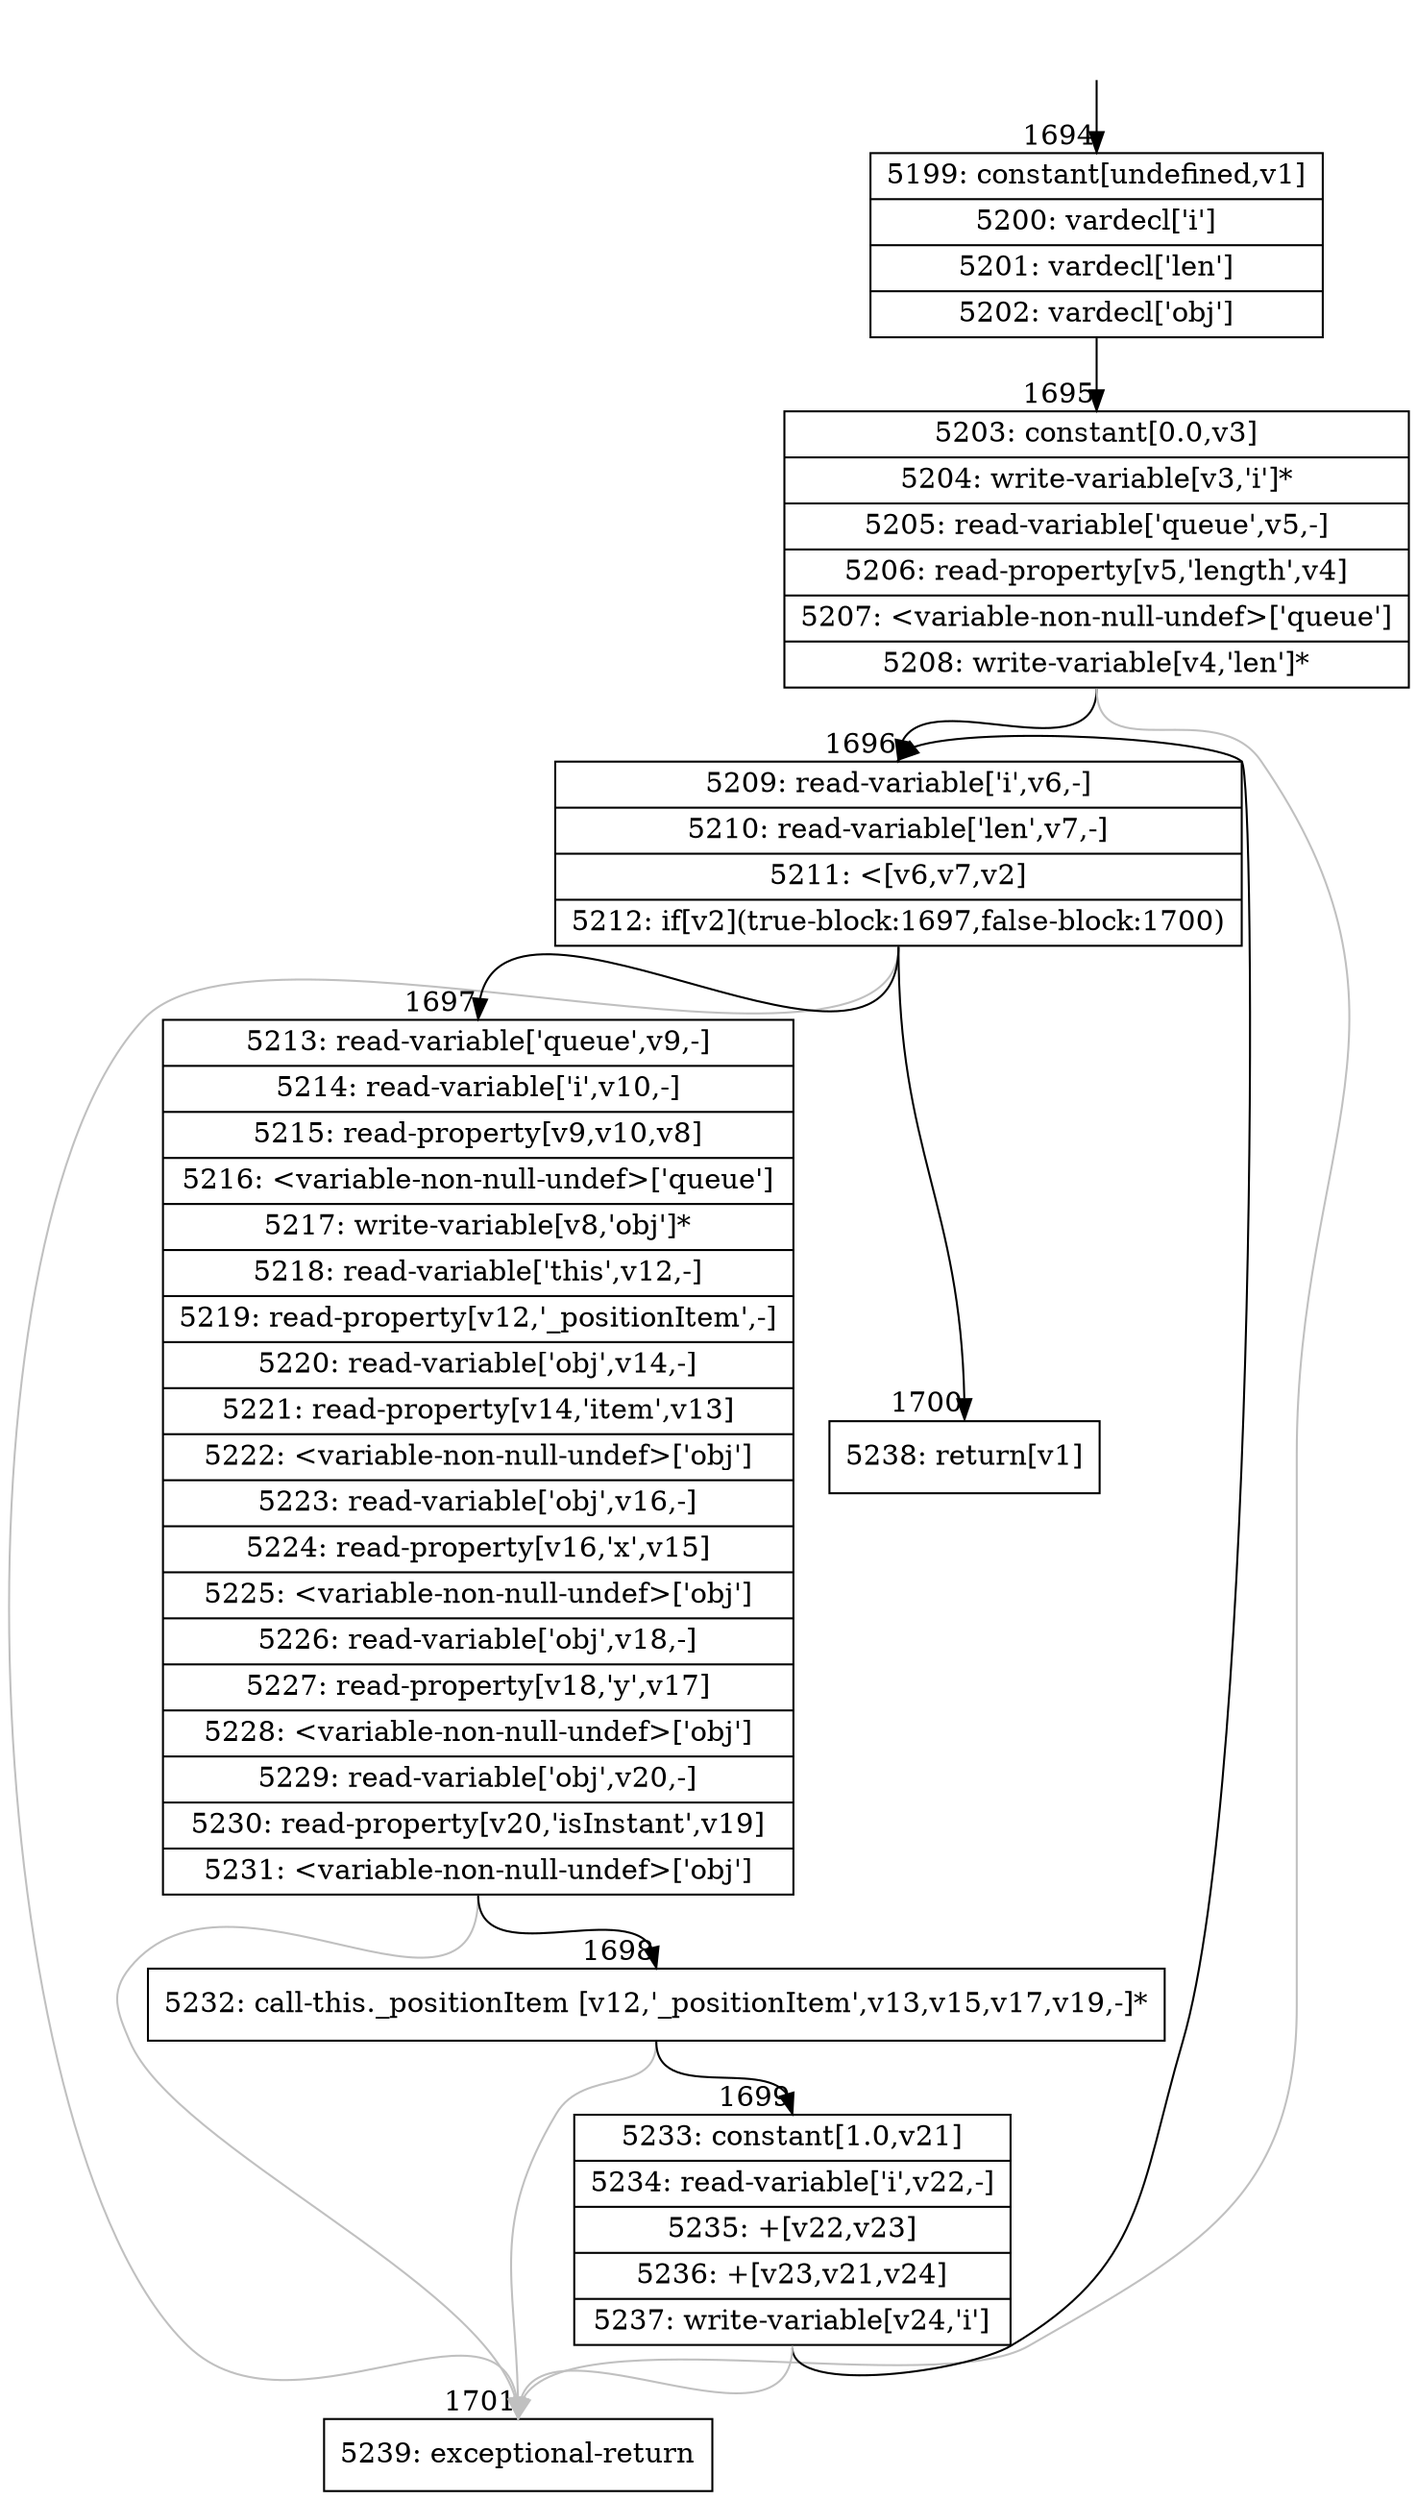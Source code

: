 digraph {
rankdir="TD"
BB_entry154[shape=none,label=""];
BB_entry154 -> BB1694 [tailport=s, headport=n, headlabel="    1694"]
BB1694 [shape=record label="{5199: constant[undefined,v1]|5200: vardecl['i']|5201: vardecl['len']|5202: vardecl['obj']}" ] 
BB1694 -> BB1695 [tailport=s, headport=n, headlabel="      1695"]
BB1695 [shape=record label="{5203: constant[0.0,v3]|5204: write-variable[v3,'i']*|5205: read-variable['queue',v5,-]|5206: read-property[v5,'length',v4]|5207: \<variable-non-null-undef\>['queue']|5208: write-variable[v4,'len']*}" ] 
BB1695 -> BB1696 [tailport=s, headport=n, headlabel="      1696"]
BB1695 -> BB1701 [tailport=s, headport=n, color=gray, headlabel="      1701"]
BB1696 [shape=record label="{5209: read-variable['i',v6,-]|5210: read-variable['len',v7,-]|5211: \<[v6,v7,v2]|5212: if[v2](true-block:1697,false-block:1700)}" ] 
BB1696 -> BB1697 [tailport=s, headport=n, headlabel="      1697"]
BB1696 -> BB1700 [tailport=s, headport=n, headlabel="      1700"]
BB1696 -> BB1701 [tailport=s, headport=n, color=gray]
BB1697 [shape=record label="{5213: read-variable['queue',v9,-]|5214: read-variable['i',v10,-]|5215: read-property[v9,v10,v8]|5216: \<variable-non-null-undef\>['queue']|5217: write-variable[v8,'obj']*|5218: read-variable['this',v12,-]|5219: read-property[v12,'_positionItem',-]|5220: read-variable['obj',v14,-]|5221: read-property[v14,'item',v13]|5222: \<variable-non-null-undef\>['obj']|5223: read-variable['obj',v16,-]|5224: read-property[v16,'x',v15]|5225: \<variable-non-null-undef\>['obj']|5226: read-variable['obj',v18,-]|5227: read-property[v18,'y',v17]|5228: \<variable-non-null-undef\>['obj']|5229: read-variable['obj',v20,-]|5230: read-property[v20,'isInstant',v19]|5231: \<variable-non-null-undef\>['obj']}" ] 
BB1697 -> BB1698 [tailport=s, headport=n, headlabel="      1698"]
BB1697 -> BB1701 [tailport=s, headport=n, color=gray]
BB1698 [shape=record label="{5232: call-this._positionItem [v12,'_positionItem',v13,v15,v17,v19,-]*}" ] 
BB1698 -> BB1699 [tailport=s, headport=n, headlabel="      1699"]
BB1698 -> BB1701 [tailport=s, headport=n, color=gray]
BB1699 [shape=record label="{5233: constant[1.0,v21]|5234: read-variable['i',v22,-]|5235: +[v22,v23]|5236: +[v23,v21,v24]|5237: write-variable[v24,'i']}" ] 
BB1699 -> BB1696 [tailport=s, headport=n]
BB1699 -> BB1701 [tailport=s, headport=n, color=gray]
BB1700 [shape=record label="{5238: return[v1]}" ] 
BB1701 [shape=record label="{5239: exceptional-return}" ] 
//#$~ 2374
}
